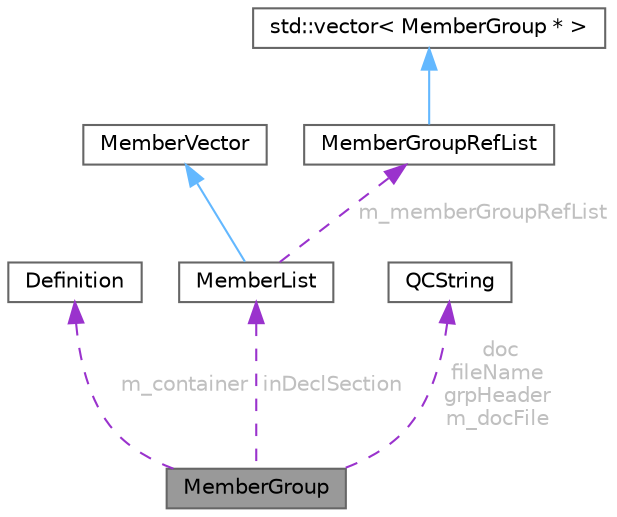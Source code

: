 digraph "MemberGroup"
{
 // INTERACTIVE_SVG=YES
 // LATEX_PDF_SIZE
  bgcolor="transparent";
  edge [fontname=Helvetica,fontsize=10,labelfontname=Helvetica,labelfontsize=10];
  node [fontname=Helvetica,fontsize=10,shape=box,height=0.2,width=0.4];
  Node1 [id="Node000001",label="MemberGroup",height=0.2,width=0.4,color="gray40", fillcolor="grey60", style="filled", fontcolor="black",tooltip="A class representing a group of members."];
  Node2 -> Node1 [id="edge1_Node000001_Node000002",dir="back",color="darkorchid3",style="dashed",tooltip=" ",label=" m_container",fontcolor="grey" ];
  Node2 [id="Node000002",label="Definition",height=0.2,width=0.4,color="gray40", fillcolor="white", style="filled",URL="$d5/dcc/class_definition.html",tooltip="The common base class of all entity definitions found in the sources."];
  Node3 -> Node1 [id="edge2_Node000001_Node000003",dir="back",color="darkorchid3",style="dashed",tooltip=" ",label=" inDeclSection",fontcolor="grey" ];
  Node3 [id="Node000003",label="MemberList",height=0.2,width=0.4,color="gray40", fillcolor="white", style="filled",URL="$dd/d13/class_member_list.html",tooltip="A list of MemberDef objects as shown in documentation sections."];
  Node4 -> Node3 [id="edge3_Node000003_Node000004",dir="back",color="steelblue1",style="solid",tooltip=" "];
  Node4 [id="Node000004",label="MemberVector",height=0.2,width=0.4,color="gray40", fillcolor="white", style="filled",URL="$d1/d7d/class_member_vector.html",tooltip="A vector of MemberDef object."];
  Node5 -> Node3 [id="edge4_Node000003_Node000005",dir="back",color="darkorchid3",style="dashed",tooltip=" ",label=" m_memberGroupRefList",fontcolor="grey" ];
  Node5 [id="Node000005",label="MemberGroupRefList",height=0.2,width=0.4,color="gray40", fillcolor="white", style="filled",URL="$d4/d15/class_member_group_ref_list.html",tooltip=" "];
  Node6 -> Node5 [id="edge5_Node000005_Node000006",dir="back",color="steelblue1",style="solid",tooltip=" "];
  Node6 [id="Node000006",label="std::vector\< MemberGroup * \>",height=0.2,width=0.4,color="gray40", fillcolor="white", style="filled",tooltip=" "];
  Node7 -> Node1 [id="edge6_Node000001_Node000007",dir="back",color="darkorchid3",style="dashed",tooltip=" ",label=" doc\nfileName\ngrpHeader\nm_docFile",fontcolor="grey" ];
  Node7 [id="Node000007",label="QCString",height=0.2,width=0.4,color="gray40", fillcolor="white", style="filled",URL="$d9/d45/class_q_c_string.html",tooltip="This is an alternative implementation of QCString."];
}
